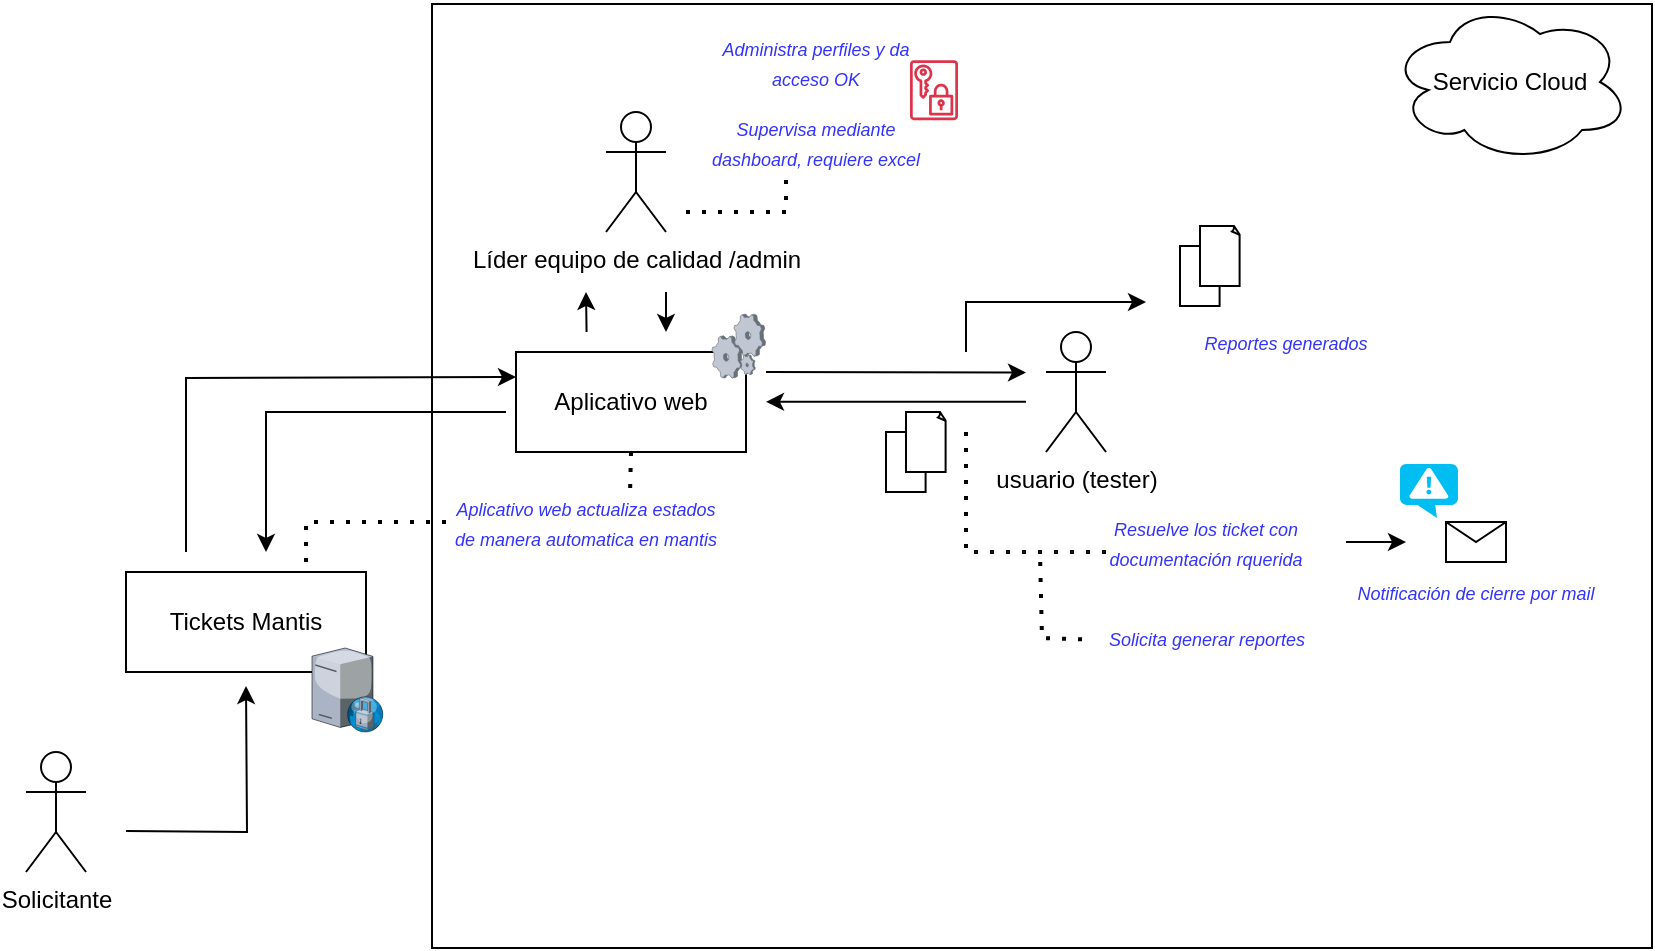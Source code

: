 <mxfile version="24.8.3">
  <diagram name="Página-1" id="pJ50Fv_Yr9pwJwZteWSv">
    <mxGraphModel dx="1834" dy="738" grid="0" gridSize="10" guides="0" tooltips="1" connect="0" arrows="0" fold="1" page="0" pageScale="1" pageWidth="827" pageHeight="1169" math="0" shadow="0">
      <root>
        <mxCell id="0" />
        <mxCell id="1" parent="0" />
        <mxCell id="jC7jOHQaZz-txsUF4_Y2-40" value="" style="verticalLabelPosition=bottom;verticalAlign=top;html=1;shape=mxgraph.basic.rect;fillColor2=none;strokeWidth=1;size=20;indent=5;fillColor=none;" vertex="1" parent="1">
          <mxGeometry x="83" y="36" width="610" height="472" as="geometry" />
        </mxCell>
        <mxCell id="jC7jOHQaZz-txsUF4_Y2-1" value="usuario (tester)" style="shape=umlActor;verticalLabelPosition=bottom;verticalAlign=top;html=1;" vertex="1" parent="1">
          <mxGeometry x="390" y="200" width="30" height="60" as="geometry" />
        </mxCell>
        <mxCell id="jC7jOHQaZz-txsUF4_Y2-2" value="Líder equipo de calidad /admin" style="shape=umlActor;verticalLabelPosition=bottom;verticalAlign=top;html=1;" vertex="1" parent="1">
          <mxGeometry x="170" y="90" width="30" height="60" as="geometry" />
        </mxCell>
        <mxCell id="jC7jOHQaZz-txsUF4_Y2-3" value="Aplicativo web" style="html=1;whiteSpace=wrap;" vertex="1" parent="1">
          <mxGeometry x="125" y="210" width="115" height="50" as="geometry" />
        </mxCell>
        <mxCell id="jC7jOHQaZz-txsUF4_Y2-5" value="Tickets Mantis" style="html=1;whiteSpace=wrap;" vertex="1" parent="1">
          <mxGeometry x="-70" y="320" width="120" height="50" as="geometry" />
        </mxCell>
        <mxCell id="jC7jOHQaZz-txsUF4_Y2-10" style="edgeStyle=orthogonalEdgeStyle;rounded=0;orthogonalLoop=1;jettySize=auto;html=1;" edge="1" parent="1">
          <mxGeometry relative="1" as="geometry">
            <mxPoint x="-10" y="377" as="targetPoint" />
            <mxPoint x="-70" y="449.5" as="sourcePoint" />
          </mxGeometry>
        </mxCell>
        <mxCell id="jC7jOHQaZz-txsUF4_Y2-6" value="Solicitante" style="shape=umlActor;verticalLabelPosition=bottom;verticalAlign=top;html=1;" vertex="1" parent="1">
          <mxGeometry x="-120" y="410" width="30" height="60" as="geometry" />
        </mxCell>
        <mxCell id="jC7jOHQaZz-txsUF4_Y2-11" value="" style="endArrow=classic;html=1;rounded=0;entryX=0;entryY=0.25;entryDx=0;entryDy=0;" edge="1" parent="1" target="jC7jOHQaZz-txsUF4_Y2-3">
          <mxGeometry width="50" height="50" relative="1" as="geometry">
            <mxPoint x="-40" y="310" as="sourcePoint" />
            <mxPoint x="-40" y="220" as="targetPoint" />
            <Array as="points">
              <mxPoint x="-40" y="223" />
            </Array>
          </mxGeometry>
        </mxCell>
        <mxCell id="jC7jOHQaZz-txsUF4_Y2-12" value="" style="endArrow=classic;html=1;rounded=0;" edge="1" parent="1">
          <mxGeometry width="50" height="50" relative="1" as="geometry">
            <mxPoint x="120" y="240" as="sourcePoint" />
            <mxPoint y="310" as="targetPoint" />
            <Array as="points">
              <mxPoint y="240" />
            </Array>
          </mxGeometry>
        </mxCell>
        <mxCell id="jC7jOHQaZz-txsUF4_Y2-13" value="Servicio Cloud" style="ellipse;shape=cloud;whiteSpace=wrap;html=1;" vertex="1" parent="1">
          <mxGeometry x="562" y="35" width="120" height="80" as="geometry" />
        </mxCell>
        <mxCell id="jC7jOHQaZz-txsUF4_Y2-15" value="" style="endArrow=classic;html=1;rounded=0;" edge="1" parent="1">
          <mxGeometry width="50" height="50" relative="1" as="geometry">
            <mxPoint x="160.29" y="200" as="sourcePoint" />
            <mxPoint x="160" y="180" as="targetPoint" />
          </mxGeometry>
        </mxCell>
        <mxCell id="jC7jOHQaZz-txsUF4_Y2-16" value="" style="endArrow=classic;html=1;rounded=0;" edge="1" parent="1">
          <mxGeometry width="50" height="50" relative="1" as="geometry">
            <mxPoint x="200" y="180" as="sourcePoint" />
            <mxPoint x="200" y="200" as="targetPoint" />
          </mxGeometry>
        </mxCell>
        <mxCell id="jC7jOHQaZz-txsUF4_Y2-17" value="" style="endArrow=classic;html=1;rounded=0;" edge="1" parent="1">
          <mxGeometry width="50" height="50" relative="1" as="geometry">
            <mxPoint x="250" y="220" as="sourcePoint" />
            <mxPoint x="380" y="220.29" as="targetPoint" />
          </mxGeometry>
        </mxCell>
        <mxCell id="jC7jOHQaZz-txsUF4_Y2-18" value="" style="endArrow=classic;html=1;rounded=0;" edge="1" parent="1">
          <mxGeometry width="50" height="50" relative="1" as="geometry">
            <mxPoint x="380" y="234.89" as="sourcePoint" />
            <mxPoint x="250" y="234.89" as="targetPoint" />
          </mxGeometry>
        </mxCell>
        <mxCell id="jC7jOHQaZz-txsUF4_Y2-20" value="" style="endArrow=none;dashed=1;html=1;dashPattern=1 3;strokeWidth=2;rounded=0;" edge="1" parent="1">
          <mxGeometry width="50" height="50" relative="1" as="geometry">
            <mxPoint x="210" y="140" as="sourcePoint" />
            <mxPoint x="260" y="120" as="targetPoint" />
            <Array as="points">
              <mxPoint x="260" y="140" />
            </Array>
          </mxGeometry>
        </mxCell>
        <mxCell id="jC7jOHQaZz-txsUF4_Y2-21" value="&lt;font style=&quot;font-size: 9px;&quot;&gt;Supervisa mediante dashboard, requiere excel&lt;/font&gt;" style="text;html=1;align=center;verticalAlign=middle;whiteSpace=wrap;rounded=0;fontStyle=2;fontColor=#3333FF;" vertex="1" parent="1">
          <mxGeometry x="220" y="90" width="110" height="30" as="geometry" />
        </mxCell>
        <mxCell id="jC7jOHQaZz-txsUF4_Y2-24" value="&lt;font style=&quot;font-size: 9px;&quot;&gt;Aplicativo web actualiza estados de manera automatica en mantis&lt;/font&gt;" style="text;html=1;align=center;verticalAlign=middle;whiteSpace=wrap;rounded=0;fontStyle=2;fontColor=#3333FF;" vertex="1" parent="1">
          <mxGeometry x="90" y="280" width="140" height="30" as="geometry" />
        </mxCell>
        <mxCell id="jC7jOHQaZz-txsUF4_Y2-62" style="edgeStyle=orthogonalEdgeStyle;rounded=0;orthogonalLoop=1;jettySize=auto;html=1;exitX=1;exitY=0.5;exitDx=0;exitDy=0;" edge="1" parent="1" source="jC7jOHQaZz-txsUF4_Y2-26">
          <mxGeometry relative="1" as="geometry">
            <mxPoint x="570" y="304.793" as="targetPoint" />
          </mxGeometry>
        </mxCell>
        <mxCell id="jC7jOHQaZz-txsUF4_Y2-26" value="&lt;font style=&quot;font-size: 9px;&quot;&gt;Resuelve los ticket con documentación rquerida&lt;/font&gt;" style="text;html=1;align=center;verticalAlign=middle;whiteSpace=wrap;rounded=0;fontStyle=2;fontColor=#3333FF;" vertex="1" parent="1">
          <mxGeometry x="400" y="290" width="140" height="30" as="geometry" />
        </mxCell>
        <mxCell id="jC7jOHQaZz-txsUF4_Y2-28" value="&lt;font style=&quot;font-size: 9px;&quot;&gt;Solicita generar reportes&lt;/font&gt;" style="text;html=1;align=center;verticalAlign=middle;whiteSpace=wrap;rounded=0;fontStyle=2;fontColor=#3333FF;" vertex="1" parent="1">
          <mxGeometry x="405" y="343" width="131" height="19" as="geometry" />
        </mxCell>
        <mxCell id="jC7jOHQaZz-txsUF4_Y2-29" value="" style="endArrow=none;dashed=1;html=1;dashPattern=1 3;strokeWidth=2;rounded=0;" edge="1" parent="1">
          <mxGeometry width="50" height="50" relative="1" as="geometry">
            <mxPoint x="420" y="310" as="sourcePoint" />
            <mxPoint x="350" y="250" as="targetPoint" />
            <Array as="points">
              <mxPoint x="390" y="310" />
              <mxPoint x="350" y="310" />
            </Array>
          </mxGeometry>
        </mxCell>
        <mxCell id="jC7jOHQaZz-txsUF4_Y2-34" value="" style="shape=message;html=1;html=1;outlineConnect=0;labelPosition=center;verticalLabelPosition=bottom;align=center;verticalAlign=top;" vertex="1" parent="1">
          <mxGeometry x="590" y="295" width="30" height="20" as="geometry" />
        </mxCell>
        <mxCell id="jC7jOHQaZz-txsUF4_Y2-42" value="" style="endArrow=none;dashed=1;html=1;dashPattern=1 3;strokeWidth=2;rounded=0;" edge="1" parent="1">
          <mxGeometry width="50" height="50" relative="1" as="geometry">
            <mxPoint x="20" y="315" as="sourcePoint" />
            <mxPoint x="90" y="295" as="targetPoint" />
            <Array as="points">
              <mxPoint x="20" y="295" />
            </Array>
          </mxGeometry>
        </mxCell>
        <mxCell id="jC7jOHQaZz-txsUF4_Y2-44" value="" style="endArrow=none;dashed=1;html=1;dashPattern=1 3;strokeWidth=2;rounded=0;exitX=0.5;exitY=1;exitDx=0;exitDy=0;entryX=0.657;entryY=0.078;entryDx=0;entryDy=0;entryPerimeter=0;" edge="1" parent="1" source="jC7jOHQaZz-txsUF4_Y2-3" target="jC7jOHQaZz-txsUF4_Y2-24">
          <mxGeometry width="50" height="50" relative="1" as="geometry">
            <mxPoint x="240" y="250.001" as="sourcePoint" />
            <mxPoint x="140" y="285.09" as="targetPoint" />
            <Array as="points" />
          </mxGeometry>
        </mxCell>
        <mxCell id="jC7jOHQaZz-txsUF4_Y2-51" value="" style="endArrow=none;dashed=1;html=1;dashPattern=1 3;strokeWidth=2;rounded=0;exitX=0.023;exitY=0.561;exitDx=0;exitDy=0;exitPerimeter=0;" edge="1" parent="1" source="jC7jOHQaZz-txsUF4_Y2-28">
          <mxGeometry width="50" height="50" relative="1" as="geometry">
            <mxPoint x="387" y="381" as="sourcePoint" />
            <mxPoint x="387" y="311" as="targetPoint" />
            <Array as="points">
              <mxPoint x="388" y="353" />
            </Array>
          </mxGeometry>
        </mxCell>
        <mxCell id="jC7jOHQaZz-txsUF4_Y2-55" value="" style="group" vertex="1" connectable="0" parent="1">
          <mxGeometry x="310" y="240" width="30" height="40" as="geometry" />
        </mxCell>
        <mxCell id="jC7jOHQaZz-txsUF4_Y2-33" value="" style="whiteSpace=wrap;html=1;shape=mxgraph.basic.document" vertex="1" parent="jC7jOHQaZz-txsUF4_Y2-55">
          <mxGeometry y="10" width="20" height="30" as="geometry" />
        </mxCell>
        <mxCell id="jC7jOHQaZz-txsUF4_Y2-36" value="" style="whiteSpace=wrap;html=1;shape=mxgraph.basic.document" vertex="1" parent="jC7jOHQaZz-txsUF4_Y2-55">
          <mxGeometry x="10" width="20" height="30" as="geometry" />
        </mxCell>
        <mxCell id="jC7jOHQaZz-txsUF4_Y2-56" value="" style="group" vertex="1" connectable="0" parent="1">
          <mxGeometry x="457" y="147" width="45.74" height="40" as="geometry" />
        </mxCell>
        <mxCell id="jC7jOHQaZz-txsUF4_Y2-57" value="" style="whiteSpace=wrap;html=1;shape=mxgraph.basic.document" vertex="1" parent="jC7jOHQaZz-txsUF4_Y2-56">
          <mxGeometry y="10" width="20" height="30" as="geometry" />
        </mxCell>
        <mxCell id="jC7jOHQaZz-txsUF4_Y2-58" value="" style="whiteSpace=wrap;html=1;shape=mxgraph.basic.document" vertex="1" parent="jC7jOHQaZz-txsUF4_Y2-56">
          <mxGeometry x="10" width="20" height="30" as="geometry" />
        </mxCell>
        <mxCell id="jC7jOHQaZz-txsUF4_Y2-59" value="" style="endArrow=classic;html=1;rounded=0;" edge="1" parent="1">
          <mxGeometry width="50" height="50" relative="1" as="geometry">
            <mxPoint x="350" y="210" as="sourcePoint" />
            <mxPoint x="440" y="185" as="targetPoint" />
            <Array as="points">
              <mxPoint x="350" y="185" />
            </Array>
          </mxGeometry>
        </mxCell>
        <mxCell id="jC7jOHQaZz-txsUF4_Y2-60" value="&lt;font style=&quot;font-size: 9px;&quot;&gt;Reportes generados&lt;/font&gt;" style="text;html=1;align=center;verticalAlign=middle;whiteSpace=wrap;rounded=0;fontStyle=2;fontColor=#3333FF;" vertex="1" parent="1">
          <mxGeometry x="440" y="190" width="140" height="30" as="geometry" />
        </mxCell>
        <mxCell id="jC7jOHQaZz-txsUF4_Y2-64" value="&lt;font style=&quot;font-size: 9px;&quot;&gt;Notificación de cierre por mail&lt;/font&gt;" style="text;html=1;align=center;verticalAlign=middle;whiteSpace=wrap;rounded=0;fontStyle=2;fontColor=#3333FF;" vertex="1" parent="1">
          <mxGeometry x="540" y="320" width="130" height="20" as="geometry" />
        </mxCell>
        <mxCell id="jC7jOHQaZz-txsUF4_Y2-65" value="&lt;font style=&quot;font-size: 9px;&quot;&gt;Administra perfiles y da acceso OK&lt;/font&gt;" style="text;html=1;align=center;verticalAlign=middle;whiteSpace=wrap;rounded=0;fontStyle=2;fontColor=#3333FF;" vertex="1" parent="1">
          <mxGeometry x="220" y="50" width="110" height="30" as="geometry" />
        </mxCell>
        <mxCell id="jC7jOHQaZz-txsUF4_Y2-70" value="" style="sketch=0;outlineConnect=0;fontColor=#232F3E;gradientColor=none;fillColor=#DD344C;strokeColor=none;dashed=0;verticalLabelPosition=bottom;verticalAlign=top;align=center;html=1;fontSize=12;fontStyle=0;aspect=fixed;pointerEvents=1;shape=mxgraph.aws4.data_encryption_key;" vertex="1" parent="1">
          <mxGeometry x="322" y="64" width="24" height="30.2" as="geometry" />
        </mxCell>
        <mxCell id="jC7jOHQaZz-txsUF4_Y2-71" value="" style="verticalLabelPosition=bottom;sketch=0;aspect=fixed;html=1;verticalAlign=top;strokeColor=none;align=center;outlineConnect=0;shape=mxgraph.citrix.process;" vertex="1" parent="1">
          <mxGeometry x="223" y="191" width="26.83" height="32" as="geometry" />
        </mxCell>
        <mxCell id="jC7jOHQaZz-txsUF4_Y2-72" value="" style="verticalLabelPosition=bottom;sketch=0;aspect=fixed;html=1;verticalAlign=top;strokeColor=none;align=center;outlineConnect=0;shape=mxgraph.citrix.proxy_server;" vertex="1" parent="1">
          <mxGeometry x="23" y="358" width="35.7" height="42" as="geometry" />
        </mxCell>
        <mxCell id="jC7jOHQaZz-txsUF4_Y2-76" value="" style="verticalLabelPosition=bottom;html=1;verticalAlign=top;align=center;strokeColor=none;fillColor=#00BEF2;shape=mxgraph.azure.notification_topic;" vertex="1" parent="1">
          <mxGeometry x="567" y="266" width="29" height="27" as="geometry" />
        </mxCell>
      </root>
    </mxGraphModel>
  </diagram>
</mxfile>
